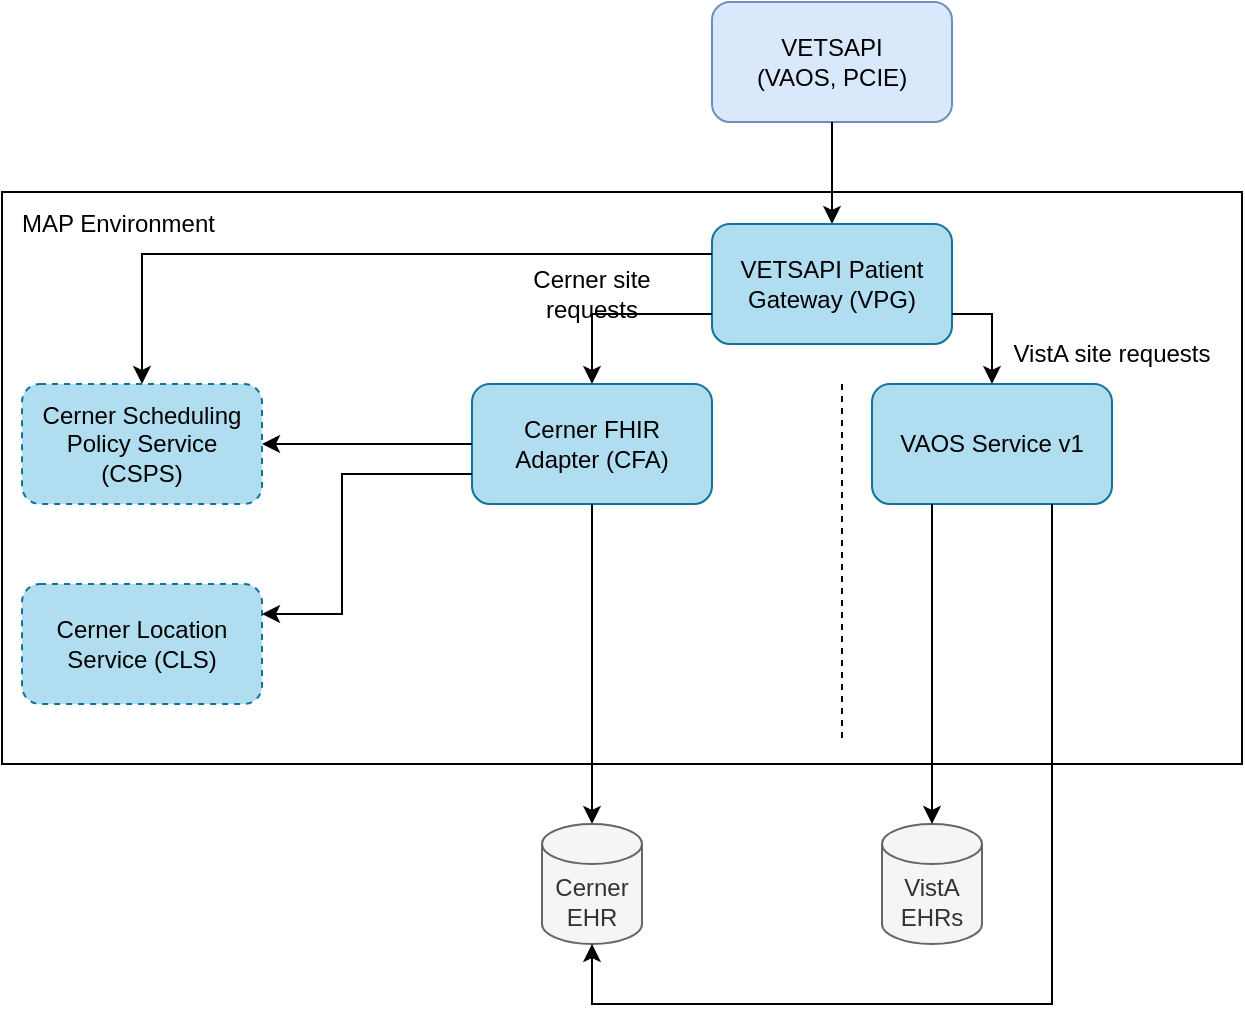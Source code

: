 <mxfile version="24.0.2" type="google" pages="2">
  <diagram name="Phase 1" id="oOngIdAS6x8Q0bwa8xJY">
    <mxGraphModel grid="1" page="1" gridSize="10" guides="1" tooltips="1" connect="1" arrows="1" fold="1" pageScale="1" pageWidth="850" pageHeight="1100" math="0" shadow="0">
      <root>
        <mxCell id="0" />
        <mxCell id="1" parent="0" />
        <mxCell id="Z_CzR5vbTdwY7DA0skK6-11" value="&lt;div&gt;MAP Environment&lt;/div&gt;" style="rounded=0;whiteSpace=wrap;html=1;fillColor=none;align=left;verticalAlign=top;spacingTop=4;spacing=0;spacingLeft=10;" vertex="1" parent="1">
          <mxGeometry x="40" y="144" width="620" height="286" as="geometry" />
        </mxCell>
        <mxCell id="Z_CzR5vbTdwY7DA0skK6-1" value="Cerner FHIR&lt;br&gt;Adapter (CFA)" style="rounded=1;whiteSpace=wrap;html=1;fillColor=#b1ddf0;strokeColor=#10739e;" vertex="1" parent="1">
          <mxGeometry x="275" y="240" width="120" height="60" as="geometry" />
        </mxCell>
        <mxCell id="Z_CzR5vbTdwY7DA0skK6-2" value="&lt;div&gt;VETSAPI&lt;br&gt;(VAOS, PCIE)&lt;br&gt;&lt;/div&gt;" style="rounded=1;whiteSpace=wrap;html=1;fillColor=#dae8fc;strokeColor=#6c8ebf;" vertex="1" parent="1">
          <mxGeometry x="395" y="49" width="120" height="60" as="geometry" />
        </mxCell>
        <mxCell id="Z_CzR5vbTdwY7DA0skK6-6" value="" style="endArrow=classic;html=1;rounded=0;exitX=0.5;exitY=1;exitDx=0;exitDy=0;entryX=0.5;entryY=0;entryDx=0;entryDy=0;" edge="1" parent="1" source="Z_CzR5vbTdwY7DA0skK6-2" target="qEEqc8nWSd0095ef1qDG-2">
          <mxGeometry width="50" height="50" relative="1" as="geometry">
            <mxPoint x="310" y="390" as="sourcePoint" />
            <mxPoint x="360" y="340" as="targetPoint" />
          </mxGeometry>
        </mxCell>
        <mxCell id="Z_CzR5vbTdwY7DA0skK6-7" value="" style="endArrow=classic;html=1;rounded=0;exitX=0.5;exitY=1;exitDx=0;exitDy=0;entryX=0.5;entryY=0;entryDx=0;entryDy=0;entryPerimeter=0;" edge="1" parent="1" source="Z_CzR5vbTdwY7DA0skK6-1" target="Z_CzR5vbTdwY7DA0skK6-12">
          <mxGeometry width="50" height="50" relative="1" as="geometry">
            <mxPoint x="345" y="140" as="sourcePoint" />
            <mxPoint x="335" y="342" as="targetPoint" />
          </mxGeometry>
        </mxCell>
        <mxCell id="Z_CzR5vbTdwY7DA0skK6-9" value="Cerner Location Service (CLS)" style="rounded=1;whiteSpace=wrap;html=1;fillColor=#b1ddf0;strokeColor=#10739e;dashed=1;strokeWidth=1;" vertex="1" parent="1">
          <mxGeometry x="50" y="340" width="120" height="60" as="geometry" />
        </mxCell>
        <mxCell id="Z_CzR5vbTdwY7DA0skK6-10" value="Cerner Scheduling Policy Service (CSPS)" style="rounded=1;whiteSpace=wrap;html=1;fillColor=#b1ddf0;strokeColor=#10739e;dashed=1;" vertex="1" parent="1">
          <mxGeometry x="50" y="240" width="120" height="60" as="geometry" />
        </mxCell>
        <mxCell id="Z_CzR5vbTdwY7DA0skK6-12" value="Cerner EHR" style="shape=cylinder3;whiteSpace=wrap;html=1;boundedLbl=1;backgroundOutline=1;size=10;fillColor=#f5f5f5;fontColor=#333333;strokeColor=#666666;" vertex="1" parent="1">
          <mxGeometry x="310" y="460" width="50" height="60" as="geometry" />
        </mxCell>
        <mxCell id="Z_CzR5vbTdwY7DA0skK6-13" value="VistA EHRs" style="shape=cylinder3;whiteSpace=wrap;html=1;boundedLbl=1;backgroundOutline=1;size=10;fillColor=#f5f5f5;fontColor=#333333;strokeColor=#666666;" vertex="1" parent="1">
          <mxGeometry x="480" y="460" width="50" height="60" as="geometry" />
        </mxCell>
        <mxCell id="Z_CzR5vbTdwY7DA0skK6-16" value="" style="endArrow=classic;html=1;rounded=0;exitX=0;exitY=0.75;exitDx=0;exitDy=0;entryX=1;entryY=0.25;entryDx=0;entryDy=0;" edge="1" parent="1" source="Z_CzR5vbTdwY7DA0skK6-1" target="Z_CzR5vbTdwY7DA0skK6-9">
          <mxGeometry width="50" height="50" relative="1" as="geometry">
            <mxPoint x="310" y="410" as="sourcePoint" />
            <mxPoint x="360" y="360" as="targetPoint" />
            <Array as="points">
              <mxPoint x="210" y="285" />
              <mxPoint x="210" y="355" />
            </Array>
          </mxGeometry>
        </mxCell>
        <mxCell id="Z_CzR5vbTdwY7DA0skK6-20" value="" style="endArrow=classic;html=1;rounded=0;exitX=0;exitY=0.5;exitDx=0;exitDy=0;entryX=1;entryY=0.5;entryDx=0;entryDy=0;" edge="1" parent="1" source="Z_CzR5vbTdwY7DA0skK6-1" target="Z_CzR5vbTdwY7DA0skK6-10">
          <mxGeometry width="50" height="50" relative="1" as="geometry">
            <mxPoint x="220" y="350" as="sourcePoint" />
            <mxPoint x="180" y="260" as="targetPoint" />
          </mxGeometry>
        </mxCell>
        <mxCell id="qEEqc8nWSd0095ef1qDG-2" value="VETSAPI Patient Gateway (VPG)" style="rounded=1;whiteSpace=wrap;html=1;fillColor=#b1ddf0;strokeColor=#10739e;" vertex="1" parent="1">
          <mxGeometry x="395" y="160" width="120" height="60" as="geometry" />
        </mxCell>
        <mxCell id="qEEqc8nWSd0095ef1qDG-3" value="" style="endArrow=classic;html=1;rounded=0;exitX=0;exitY=0.75;exitDx=0;exitDy=0;entryX=0.5;entryY=0;entryDx=0;entryDy=0;" edge="1" parent="1" source="qEEqc8nWSd0095ef1qDG-2" target="Z_CzR5vbTdwY7DA0skK6-1">
          <mxGeometry width="50" height="50" relative="1" as="geometry">
            <mxPoint x="455" y="250" as="sourcePoint" />
            <mxPoint x="345" y="210" as="targetPoint" />
            <Array as="points">
              <mxPoint x="335" y="205" />
            </Array>
          </mxGeometry>
        </mxCell>
        <mxCell id="YLndUygrDc0ghYW7cuA_-12" value="VAOS Service v1" style="rounded=1;whiteSpace=wrap;html=1;fillColor=#b1ddf0;strokeColor=#10739e;" vertex="1" parent="1">
          <mxGeometry x="475" y="240" width="120" height="60" as="geometry" />
        </mxCell>
        <mxCell id="YLndUygrDc0ghYW7cuA_-28" value="" style="endArrow=classic;html=1;rounded=0;entryX=0.5;entryY=0;entryDx=0;entryDy=0;entryPerimeter=0;exitX=0.25;exitY=1;exitDx=0;exitDy=0;" edge="1" parent="1" source="YLndUygrDc0ghYW7cuA_-12" target="Z_CzR5vbTdwY7DA0skK6-13">
          <mxGeometry width="50" height="50" relative="1" as="geometry">
            <mxPoint x="535" y="424" as="sourcePoint" />
            <mxPoint x="485" y="486" as="targetPoint" />
          </mxGeometry>
        </mxCell>
        <mxCell id="YLndUygrDc0ghYW7cuA_-29" value="" style="endArrow=classic;html=1;rounded=0;exitX=1;exitY=0.75;exitDx=0;exitDy=0;entryX=0.5;entryY=0;entryDx=0;entryDy=0;" edge="1" parent="1" source="qEEqc8nWSd0095ef1qDG-2" target="YLndUygrDc0ghYW7cuA_-12">
          <mxGeometry width="50" height="50" relative="1" as="geometry">
            <mxPoint x="465" y="240" as="sourcePoint" />
            <mxPoint x="620" y="270" as="targetPoint" />
            <Array as="points">
              <mxPoint x="535" y="205" />
            </Array>
          </mxGeometry>
        </mxCell>
        <mxCell id="YLndUygrDc0ghYW7cuA_-32" value="" style="endArrow=none;dashed=1;html=1;rounded=0;" edge="1" parent="1">
          <mxGeometry width="50" height="50" relative="1" as="geometry">
            <mxPoint x="460" y="240" as="sourcePoint" />
            <mxPoint x="460" y="420" as="targetPoint" />
          </mxGeometry>
        </mxCell>
        <mxCell id="YLndUygrDc0ghYW7cuA_-34" value="Cerner site requests" style="text;html=1;strokeColor=none;fillColor=none;align=center;verticalAlign=middle;whiteSpace=wrap;rounded=0;" vertex="1" parent="1">
          <mxGeometry x="280" y="180" width="110" height="30" as="geometry" />
        </mxCell>
        <mxCell id="YLndUygrDc0ghYW7cuA_-37" value="VistA site requests" style="text;html=1;strokeColor=none;fillColor=none;align=center;verticalAlign=middle;whiteSpace=wrap;rounded=0;" vertex="1" parent="1">
          <mxGeometry x="540" y="210" width="110" height="30" as="geometry" />
        </mxCell>
        <mxCell id="YLndUygrDc0ghYW7cuA_-38" value="" style="endArrow=classic;html=1;rounded=0;exitX=0.75;exitY=1;exitDx=0;exitDy=0;entryX=0.5;entryY=1;entryDx=0;entryDy=0;entryPerimeter=0;" edge="1" parent="1" source="YLndUygrDc0ghYW7cuA_-12" target="Z_CzR5vbTdwY7DA0skK6-12">
          <mxGeometry width="50" height="50" relative="1" as="geometry">
            <mxPoint x="680" y="424" as="sourcePoint" />
            <mxPoint x="680" y="560" as="targetPoint" />
            <Array as="points">
              <mxPoint x="565" y="550" />
              <mxPoint x="335" y="550" />
            </Array>
          </mxGeometry>
        </mxCell>
        <mxCell id="p8eSYwJW6OyEI29YMeOQ-1" value="" style="endArrow=classic;html=1;rounded=0;exitX=0;exitY=0.25;exitDx=0;exitDy=0;entryX=0.5;entryY=0;entryDx=0;entryDy=0;" edge="1" parent="1" source="qEEqc8nWSd0095ef1qDG-2" target="Z_CzR5vbTdwY7DA0skK6-10">
          <mxGeometry width="50" height="50" relative="1" as="geometry">
            <mxPoint x="405" y="215" as="sourcePoint" />
            <mxPoint x="345" y="250" as="targetPoint" />
            <Array as="points">
              <mxPoint x="110" y="175" />
            </Array>
          </mxGeometry>
        </mxCell>
      </root>
    </mxGraphModel>
  </diagram>
  <diagram name="Phase 2" id="eEHOUjHwq1MnuWSpEV6N">
    <mxGraphModel grid="1" page="1" gridSize="10" guides="1" tooltips="1" connect="1" arrows="1" fold="1" pageScale="1" pageWidth="850" pageHeight="1100" math="0" shadow="0">
      <root>
        <mxCell id="yoTL0M5f82izOvwUdTdJ-0" />
        <mxCell id="yoTL0M5f82izOvwUdTdJ-1" parent="yoTL0M5f82izOvwUdTdJ-0" />
        <mxCell id="yoTL0M5f82izOvwUdTdJ-2" value="&lt;div&gt;MAP Environment&lt;/div&gt;" style="rounded=0;whiteSpace=wrap;html=1;fillColor=none;align=left;verticalAlign=top;spacingTop=4;spacing=0;spacingLeft=10;" parent="yoTL0M5f82izOvwUdTdJ-1" vertex="1">
          <mxGeometry x="40" y="144" width="620" height="286" as="geometry" />
        </mxCell>
        <mxCell id="yoTL0M5f82izOvwUdTdJ-3" value="Clinical Encounter Service (CES)" style="rounded=1;whiteSpace=wrap;html=1;fillColor=#b1ddf0;strokeColor=#10739e;" parent="yoTL0M5f82izOvwUdTdJ-1" vertex="1">
          <mxGeometry x="275" y="240" width="120" height="60" as="geometry" />
        </mxCell>
        <mxCell id="yoTL0M5f82izOvwUdTdJ-4" value="&lt;div&gt;VETSAPI&lt;br&gt;(VAOS, PCIE)&lt;br&gt;&lt;/div&gt;" style="rounded=1;whiteSpace=wrap;html=1;fillColor=#dae8fc;strokeColor=#6c8ebf;" parent="yoTL0M5f82izOvwUdTdJ-1" vertex="1">
          <mxGeometry x="395" y="49" width="120" height="60" as="geometry" />
        </mxCell>
        <mxCell id="yoTL0M5f82izOvwUdTdJ-5" value="" style="endArrow=classic;html=1;rounded=0;exitX=0.5;exitY=1;exitDx=0;exitDy=0;entryX=0.5;entryY=0;entryDx=0;entryDy=0;" parent="yoTL0M5f82izOvwUdTdJ-1" source="yoTL0M5f82izOvwUdTdJ-4" target="yoTL0M5f82izOvwUdTdJ-13" edge="1">
          <mxGeometry width="50" height="50" relative="1" as="geometry">
            <mxPoint x="310" y="390" as="sourcePoint" />
            <mxPoint x="360" y="340" as="targetPoint" />
          </mxGeometry>
        </mxCell>
        <mxCell id="yoTL0M5f82izOvwUdTdJ-6" value="" style="endArrow=classic;html=1;rounded=0;exitX=0.5;exitY=1;exitDx=0;exitDy=0;entryX=0.5;entryY=0;entryDx=0;entryDy=0;entryPerimeter=0;" parent="yoTL0M5f82izOvwUdTdJ-1" source="8MN93F8PGMCBIWLt-70F-1" target="yoTL0M5f82izOvwUdTdJ-9" edge="1">
          <mxGeometry width="50" height="50" relative="1" as="geometry">
            <mxPoint x="345" y="140" as="sourcePoint" />
            <mxPoint x="335" y="342" as="targetPoint" />
          </mxGeometry>
        </mxCell>
        <mxCell id="yoTL0M5f82izOvwUdTdJ-7" value="Cerner Location Service (CLS)" style="rounded=1;whiteSpace=wrap;html=1;fillColor=#b1ddf0;strokeColor=#10739e;dashed=1;strokeWidth=1;" parent="yoTL0M5f82izOvwUdTdJ-1" vertex="1">
          <mxGeometry x="50" y="340" width="120" height="60" as="geometry" />
        </mxCell>
        <mxCell id="yoTL0M5f82izOvwUdTdJ-8" value="Cerner Scheduling Policy Service (CSPS)" style="rounded=1;whiteSpace=wrap;html=1;fillColor=#b1ddf0;strokeColor=#10739e;dashed=1;" parent="yoTL0M5f82izOvwUdTdJ-1" vertex="1">
          <mxGeometry x="50" y="240" width="120" height="60" as="geometry" />
        </mxCell>
        <mxCell id="yoTL0M5f82izOvwUdTdJ-9" value="Cerner EHR" style="shape=cylinder3;whiteSpace=wrap;html=1;boundedLbl=1;backgroundOutline=1;size=10;fillColor=#f5f5f5;fontColor=#333333;strokeColor=#666666;" parent="yoTL0M5f82izOvwUdTdJ-1" vertex="1">
          <mxGeometry x="310" y="460" width="50" height="60" as="geometry" />
        </mxCell>
        <mxCell id="yoTL0M5f82izOvwUdTdJ-10" value="VistA EHRs" style="shape=cylinder3;whiteSpace=wrap;html=1;boundedLbl=1;backgroundOutline=1;size=10;fillColor=#f5f5f5;fontColor=#333333;strokeColor=#666666;" parent="yoTL0M5f82izOvwUdTdJ-1" vertex="1">
          <mxGeometry x="480" y="460" width="50" height="60" as="geometry" />
        </mxCell>
        <mxCell id="yoTL0M5f82izOvwUdTdJ-12" value="" style="endArrow=classic;html=1;rounded=0;exitX=0;exitY=0.5;exitDx=0;exitDy=0;entryX=1;entryY=0.5;entryDx=0;entryDy=0;" parent="yoTL0M5f82izOvwUdTdJ-1" source="yoTL0M5f82izOvwUdTdJ-3" target="yoTL0M5f82izOvwUdTdJ-8" edge="1">
          <mxGeometry width="50" height="50" relative="1" as="geometry">
            <mxPoint x="220" y="350" as="sourcePoint" />
            <mxPoint x="180" y="260" as="targetPoint" />
          </mxGeometry>
        </mxCell>
        <mxCell id="yoTL0M5f82izOvwUdTdJ-13" value="VETSAPI Patient Gateway (VPG)" style="rounded=1;whiteSpace=wrap;html=1;fillColor=#b1ddf0;strokeColor=#10739e;" parent="yoTL0M5f82izOvwUdTdJ-1" vertex="1">
          <mxGeometry x="395" y="160" width="120" height="60" as="geometry" />
        </mxCell>
        <mxCell id="yoTL0M5f82izOvwUdTdJ-14" value="" style="endArrow=classic;html=1;rounded=0;exitX=0;exitY=0.75;exitDx=0;exitDy=0;entryX=0.5;entryY=0;entryDx=0;entryDy=0;" parent="yoTL0M5f82izOvwUdTdJ-1" source="yoTL0M5f82izOvwUdTdJ-13" target="yoTL0M5f82izOvwUdTdJ-3" edge="1">
          <mxGeometry width="50" height="50" relative="1" as="geometry">
            <mxPoint x="455" y="250" as="sourcePoint" />
            <mxPoint x="345" y="210" as="targetPoint" />
            <Array as="points">
              <mxPoint x="335" y="205" />
            </Array>
          </mxGeometry>
        </mxCell>
        <mxCell id="yoTL0M5f82izOvwUdTdJ-15" value="VAOS Service v1" style="rounded=1;whiteSpace=wrap;html=1;fillColor=#b1ddf0;strokeColor=#10739e;" parent="yoTL0M5f82izOvwUdTdJ-1" vertex="1">
          <mxGeometry x="475" y="240" width="120" height="60" as="geometry" />
        </mxCell>
        <mxCell id="yoTL0M5f82izOvwUdTdJ-16" value="" style="endArrow=classic;html=1;rounded=0;entryX=0.5;entryY=0;entryDx=0;entryDy=0;entryPerimeter=0;exitX=0.25;exitY=1;exitDx=0;exitDy=0;" parent="yoTL0M5f82izOvwUdTdJ-1" source="yoTL0M5f82izOvwUdTdJ-15" target="yoTL0M5f82izOvwUdTdJ-10" edge="1">
          <mxGeometry width="50" height="50" relative="1" as="geometry">
            <mxPoint x="535" y="424" as="sourcePoint" />
            <mxPoint x="485" y="486" as="targetPoint" />
          </mxGeometry>
        </mxCell>
        <mxCell id="yoTL0M5f82izOvwUdTdJ-17" value="" style="endArrow=classic;html=1;rounded=0;exitX=1;exitY=0.75;exitDx=0;exitDy=0;entryX=0.5;entryY=0;entryDx=0;entryDy=0;" parent="yoTL0M5f82izOvwUdTdJ-1" source="yoTL0M5f82izOvwUdTdJ-13" target="yoTL0M5f82izOvwUdTdJ-15" edge="1">
          <mxGeometry width="50" height="50" relative="1" as="geometry">
            <mxPoint x="465" y="240" as="sourcePoint" />
            <mxPoint x="620" y="270" as="targetPoint" />
            <Array as="points">
              <mxPoint x="535" y="205" />
            </Array>
          </mxGeometry>
        </mxCell>
        <mxCell id="yoTL0M5f82izOvwUdTdJ-18" value="" style="endArrow=none;dashed=1;html=1;rounded=0;" parent="yoTL0M5f82izOvwUdTdJ-1" edge="1">
          <mxGeometry width="50" height="50" relative="1" as="geometry">
            <mxPoint x="460" y="240" as="sourcePoint" />
            <mxPoint x="460" y="420" as="targetPoint" />
          </mxGeometry>
        </mxCell>
        <mxCell id="yoTL0M5f82izOvwUdTdJ-19" value="Cerner site requests" style="text;html=1;strokeColor=none;fillColor=none;align=center;verticalAlign=middle;whiteSpace=wrap;rounded=0;" parent="yoTL0M5f82izOvwUdTdJ-1" vertex="1">
          <mxGeometry x="275" y="180" width="110" height="30" as="geometry" />
        </mxCell>
        <mxCell id="yoTL0M5f82izOvwUdTdJ-20" value="VistA site requests" style="text;html=1;strokeColor=none;fillColor=none;align=center;verticalAlign=middle;whiteSpace=wrap;rounded=0;" parent="yoTL0M5f82izOvwUdTdJ-1" vertex="1">
          <mxGeometry x="540" y="210" width="110" height="30" as="geometry" />
        </mxCell>
        <mxCell id="yoTL0M5f82izOvwUdTdJ-21" value="" style="endArrow=classic;html=1;rounded=0;exitX=0.75;exitY=1;exitDx=0;exitDy=0;entryX=0.5;entryY=1;entryDx=0;entryDy=0;entryPerimeter=0;" parent="yoTL0M5f82izOvwUdTdJ-1" source="yoTL0M5f82izOvwUdTdJ-15" target="yoTL0M5f82izOvwUdTdJ-9" edge="1">
          <mxGeometry width="50" height="50" relative="1" as="geometry">
            <mxPoint x="680" y="424" as="sourcePoint" />
            <mxPoint x="680" y="560" as="targetPoint" />
            <Array as="points">
              <mxPoint x="565" y="550" />
              <mxPoint x="335" y="550" />
            </Array>
          </mxGeometry>
        </mxCell>
        <mxCell id="8MN93F8PGMCBIWLt-70F-1" value="Cerner FHIR&lt;br&gt;Adapter (CFA)" style="rounded=1;whiteSpace=wrap;html=1;fillColor=#b1ddf0;strokeColor=#10739e;" vertex="1" parent="yoTL0M5f82izOvwUdTdJ-1">
          <mxGeometry x="275" y="340" width="120" height="60" as="geometry" />
        </mxCell>
        <mxCell id="8MN93F8PGMCBIWLt-70F-2" value="" style="endArrow=classic;html=1;rounded=0;exitX=0.5;exitY=1;exitDx=0;exitDy=0;entryX=0.5;entryY=0;entryDx=0;entryDy=0;" edge="1" parent="yoTL0M5f82izOvwUdTdJ-1" source="yoTL0M5f82izOvwUdTdJ-3" target="8MN93F8PGMCBIWLt-70F-1">
          <mxGeometry width="50" height="50" relative="1" as="geometry">
            <mxPoint x="345" y="410" as="sourcePoint" />
            <mxPoint x="210" y="480" as="targetPoint" />
          </mxGeometry>
        </mxCell>
        <mxCell id="8MN93F8PGMCBIWLt-70F-3" value="" style="endArrow=classic;html=1;rounded=0;exitX=0;exitY=0.75;exitDx=0;exitDy=0;entryX=1;entryY=0.75;entryDx=0;entryDy=0;" edge="1" parent="yoTL0M5f82izOvwUdTdJ-1" source="8MN93F8PGMCBIWLt-70F-1" target="yoTL0M5f82izOvwUdTdJ-7">
          <mxGeometry width="50" height="50" relative="1" as="geometry">
            <mxPoint x="285" y="280" as="sourcePoint" />
            <mxPoint x="180" y="280" as="targetPoint" />
          </mxGeometry>
        </mxCell>
        <mxCell id="8MN93F8PGMCBIWLt-70F-4" value="" style="endArrow=classic;html=1;rounded=0;exitX=0;exitY=0.25;exitDx=0;exitDy=0;entryX=1;entryY=0.75;entryDx=0;entryDy=0;" edge="1" parent="yoTL0M5f82izOvwUdTdJ-1" source="8MN93F8PGMCBIWLt-70F-1" target="yoTL0M5f82izOvwUdTdJ-8">
          <mxGeometry width="50" height="50" relative="1" as="geometry">
            <mxPoint x="285" y="280" as="sourcePoint" />
            <mxPoint x="180" y="280" as="targetPoint" />
            <Array as="points">
              <mxPoint x="220" y="355" />
              <mxPoint x="220" y="285" />
            </Array>
          </mxGeometry>
        </mxCell>
        <mxCell id="ALRiFvwkvwG1Xc69zOYI-0" value="" style="endArrow=classic;html=1;rounded=0;exitX=0;exitY=0.25;exitDx=0;exitDy=0;entryX=0.5;entryY=0;entryDx=0;entryDy=0;" edge="1" parent="yoTL0M5f82izOvwUdTdJ-1" source="yoTL0M5f82izOvwUdTdJ-13" target="yoTL0M5f82izOvwUdTdJ-8">
          <mxGeometry width="50" height="50" relative="1" as="geometry">
            <mxPoint x="405" y="215" as="sourcePoint" />
            <mxPoint x="345" y="250" as="targetPoint" />
            <Array as="points">
              <mxPoint x="110" y="175" />
            </Array>
          </mxGeometry>
        </mxCell>
      </root>
    </mxGraphModel>
  </diagram>
</mxfile>
